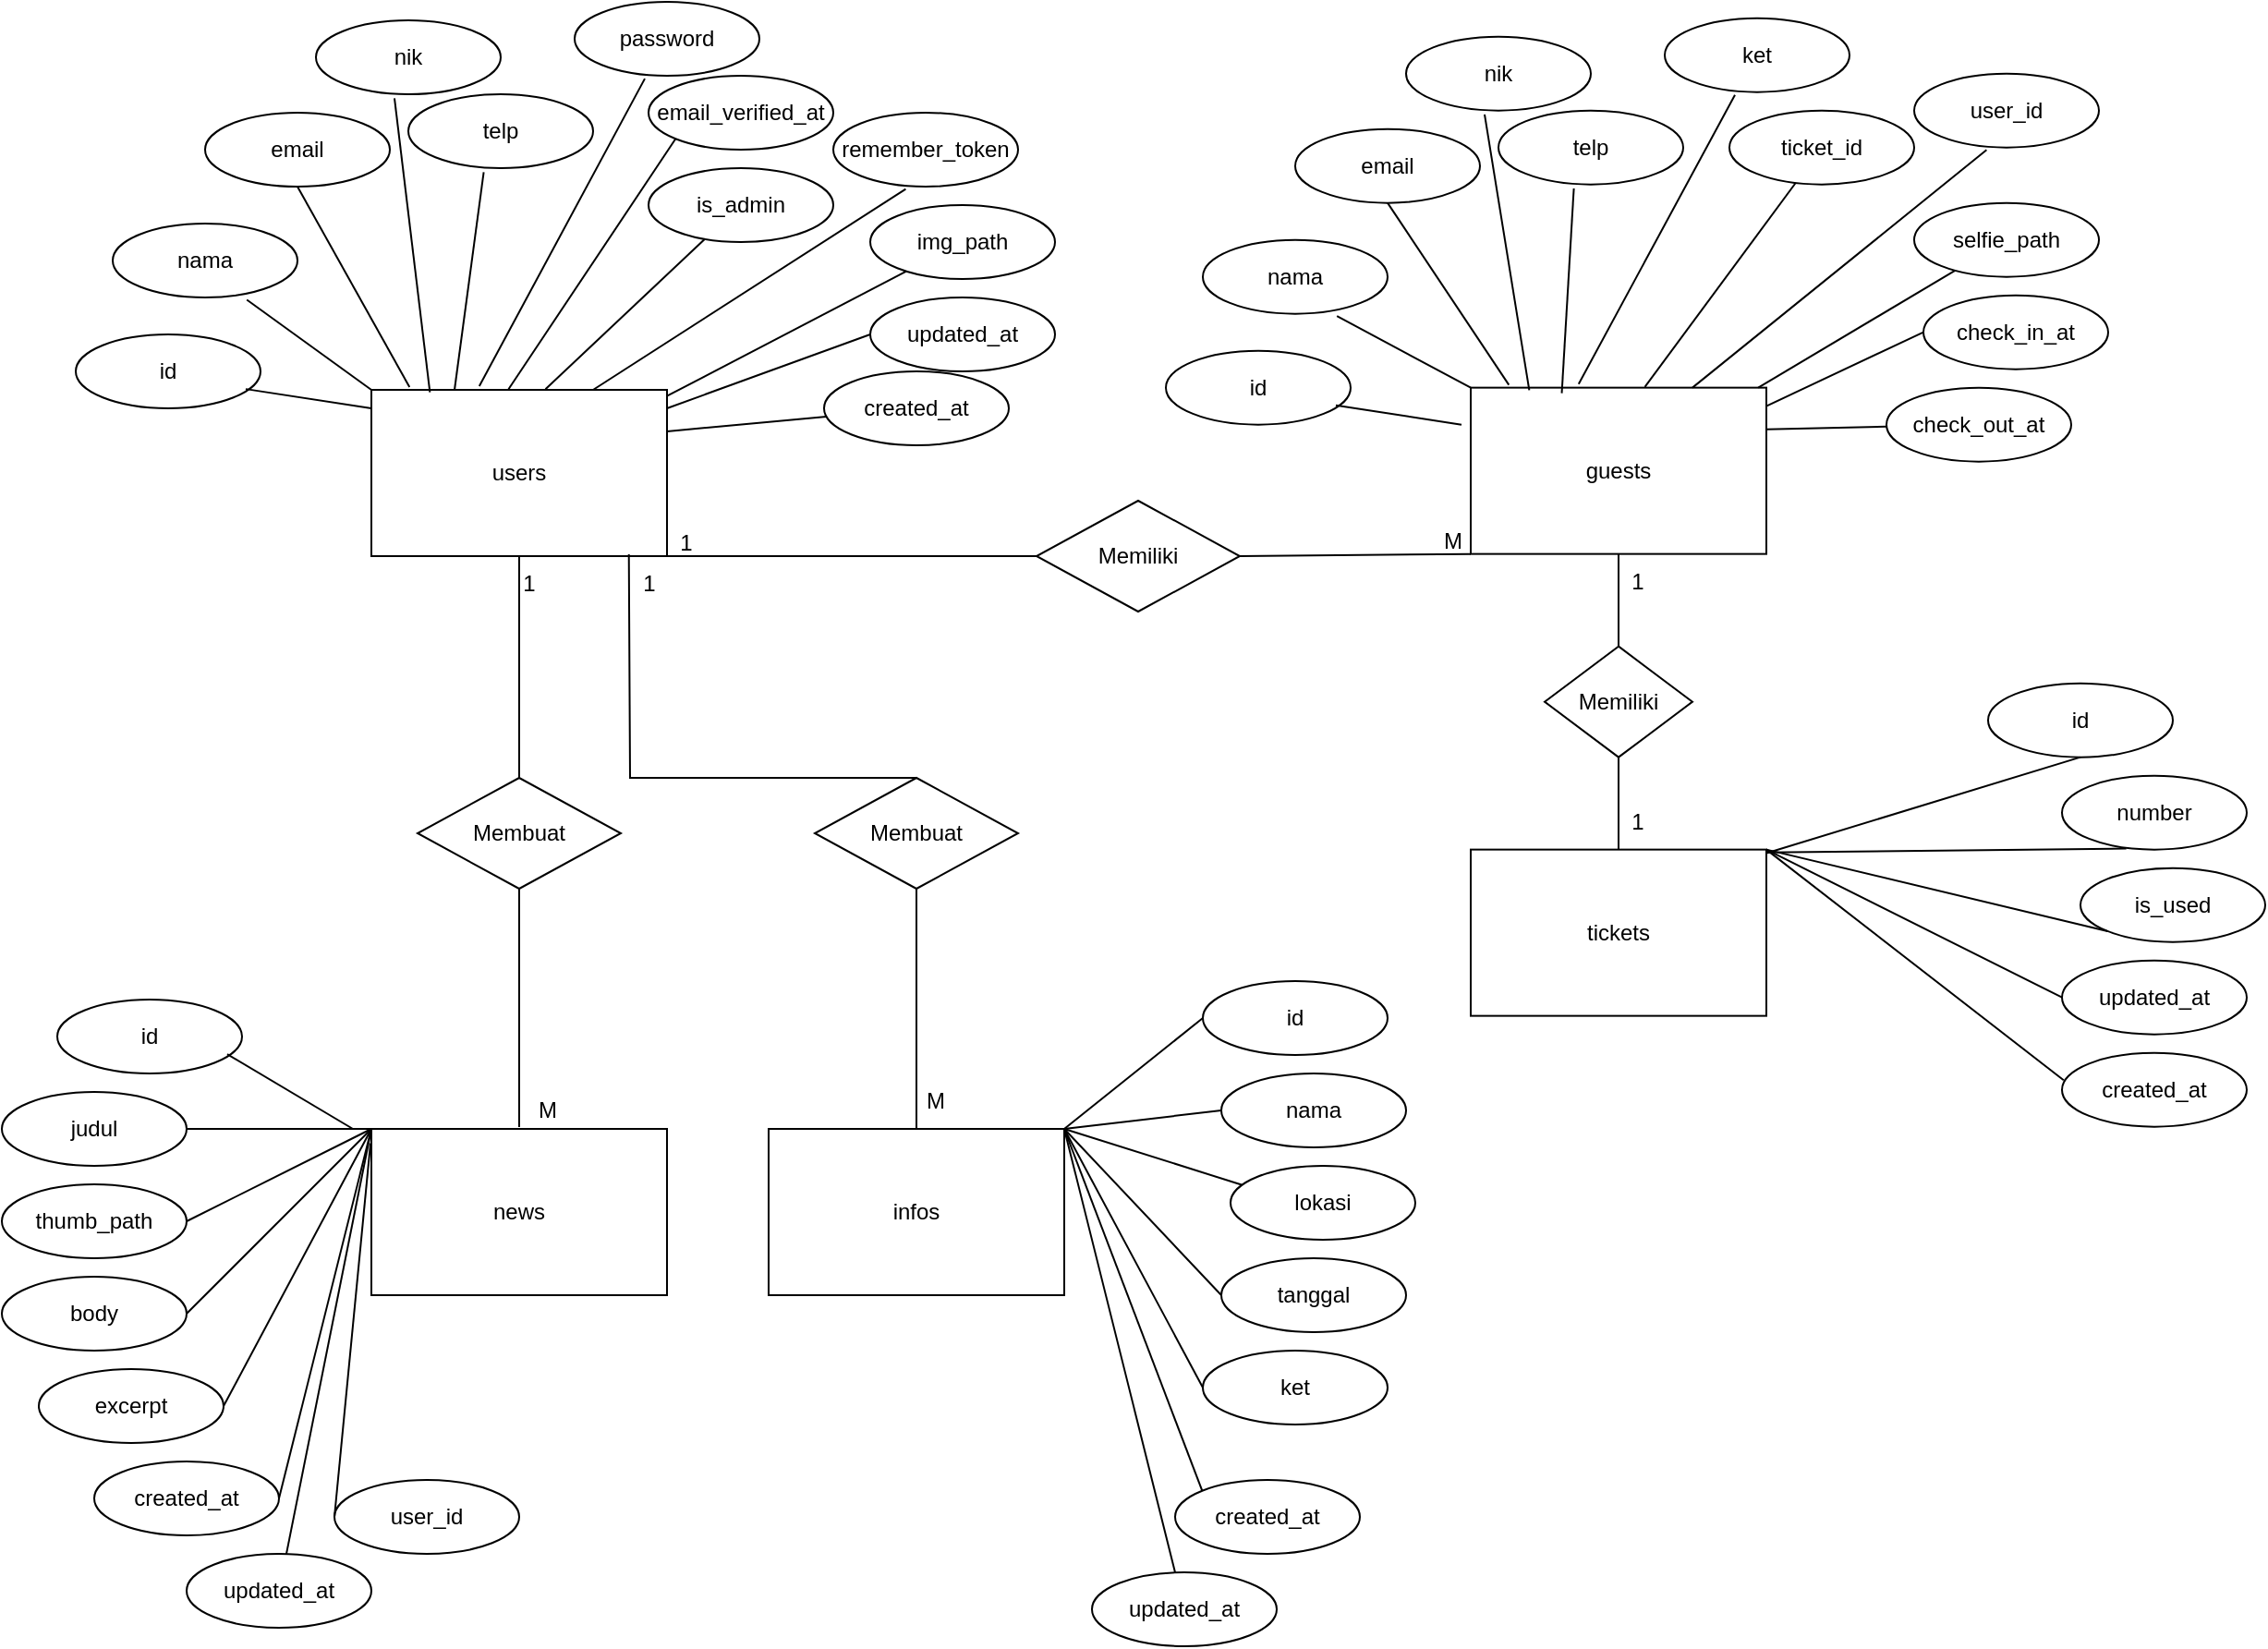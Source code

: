 <mxfile version="24.6.0" type="device" pages="2">
  <diagram name="Page-1" id="GPNKMh0xjXjDVwFQdJ_C">
    <mxGraphModel dx="1386" dy="793" grid="1" gridSize="10" guides="1" tooltips="1" connect="1" arrows="1" fold="1" page="1" pageScale="1" pageWidth="850" pageHeight="1100" math="0" shadow="0">
      <root>
        <mxCell id="0" />
        <mxCell id="1" parent="0" />
        <mxCell id="FPKgR_mp3HJGvwH1V2J1-1" value="id" style="ellipse;whiteSpace=wrap;html=1;align=center;" parent="1" vertex="1">
          <mxGeometry x="40" y="280" width="100" height="40" as="geometry" />
        </mxCell>
        <mxCell id="FPKgR_mp3HJGvwH1V2J1-2" value="users" style="whiteSpace=wrap;html=1;align=center;" parent="1" vertex="1">
          <mxGeometry x="200" y="310" width="160" height="90" as="geometry" />
        </mxCell>
        <mxCell id="FPKgR_mp3HJGvwH1V2J1-4" value="Memiliki" style="shape=rhombus;perimeter=rhombusPerimeter;whiteSpace=wrap;html=1;align=center;" parent="1" vertex="1">
          <mxGeometry x="560" y="370" width="110" height="60" as="geometry" />
        </mxCell>
        <mxCell id="FPKgR_mp3HJGvwH1V2J1-5" value="nama" style="ellipse;whiteSpace=wrap;html=1;align=center;" parent="1" vertex="1">
          <mxGeometry x="60" y="220" width="100" height="40" as="geometry" />
        </mxCell>
        <mxCell id="FPKgR_mp3HJGvwH1V2J1-6" value="email" style="ellipse;whiteSpace=wrap;html=1;align=center;" parent="1" vertex="1">
          <mxGeometry x="110" y="160" width="100" height="40" as="geometry" />
        </mxCell>
        <mxCell id="FPKgR_mp3HJGvwH1V2J1-7" value="is_admin" style="ellipse;whiteSpace=wrap;html=1;align=center;" parent="1" vertex="1">
          <mxGeometry x="350" y="190" width="100" height="40" as="geometry" />
        </mxCell>
        <mxCell id="FPKgR_mp3HJGvwH1V2J1-8" value="telp" style="ellipse;whiteSpace=wrap;html=1;align=center;" parent="1" vertex="1">
          <mxGeometry x="220" y="150" width="100" height="40" as="geometry" />
        </mxCell>
        <mxCell id="FPKgR_mp3HJGvwH1V2J1-9" value="nik" style="ellipse;whiteSpace=wrap;html=1;align=center;" parent="1" vertex="1">
          <mxGeometry x="170" y="110" width="100" height="40" as="geometry" />
        </mxCell>
        <mxCell id="FPKgR_mp3HJGvwH1V2J1-10" value="img_path" style="ellipse;whiteSpace=wrap;html=1;align=center;" parent="1" vertex="1">
          <mxGeometry x="470" y="210" width="100" height="40" as="geometry" />
        </mxCell>
        <mxCell id="FPKgR_mp3HJGvwH1V2J1-11" value="email_verified_at" style="ellipse;whiteSpace=wrap;html=1;align=center;" parent="1" vertex="1">
          <mxGeometry x="350" y="140" width="100" height="40" as="geometry" />
        </mxCell>
        <mxCell id="FPKgR_mp3HJGvwH1V2J1-12" value="password" style="ellipse;whiteSpace=wrap;html=1;align=center;" parent="1" vertex="1">
          <mxGeometry x="310" y="100" width="100" height="40" as="geometry" />
        </mxCell>
        <mxCell id="FPKgR_mp3HJGvwH1V2J1-14" value="created_at" style="ellipse;whiteSpace=wrap;html=1;align=center;" parent="1" vertex="1">
          <mxGeometry x="445" y="300" width="100" height="40" as="geometry" />
        </mxCell>
        <mxCell id="FPKgR_mp3HJGvwH1V2J1-15" value="updated_at" style="ellipse;whiteSpace=wrap;html=1;align=center;" parent="1" vertex="1">
          <mxGeometry x="470" y="260" width="100" height="40" as="geometry" />
        </mxCell>
        <mxCell id="FPKgR_mp3HJGvwH1V2J1-17" value="remember_token" style="ellipse;whiteSpace=wrap;html=1;align=center;" parent="1" vertex="1">
          <mxGeometry x="450" y="160" width="100" height="40" as="geometry" />
        </mxCell>
        <mxCell id="FPKgR_mp3HJGvwH1V2J1-21" value="" style="endArrow=none;html=1;rounded=0;entryX=0.92;entryY=0.739;entryDx=0;entryDy=0;entryPerimeter=0;" parent="1" target="FPKgR_mp3HJGvwH1V2J1-1" edge="1">
          <mxGeometry width="50" height="50" relative="1" as="geometry">
            <mxPoint x="200" y="320" as="sourcePoint" />
            <mxPoint x="470" y="400" as="targetPoint" />
          </mxGeometry>
        </mxCell>
        <mxCell id="FPKgR_mp3HJGvwH1V2J1-22" value="" style="endArrow=none;html=1;rounded=0;entryX=0.5;entryY=1;entryDx=0;entryDy=0;exitX=0.129;exitY=-0.017;exitDx=0;exitDy=0;exitPerimeter=0;" parent="1" source="FPKgR_mp3HJGvwH1V2J1-2" target="FPKgR_mp3HJGvwH1V2J1-6" edge="1">
          <mxGeometry width="50" height="50" relative="1" as="geometry">
            <mxPoint x="210" y="330" as="sourcePoint" />
            <mxPoint x="162" y="300" as="targetPoint" />
          </mxGeometry>
        </mxCell>
        <mxCell id="FPKgR_mp3HJGvwH1V2J1-23" value="" style="endArrow=none;html=1;rounded=0;entryX=0.38;entryY=1.039;entryDx=0;entryDy=0;entryPerimeter=0;exitX=0.365;exitY=-0.022;exitDx=0;exitDy=0;exitPerimeter=0;" parent="1" source="FPKgR_mp3HJGvwH1V2J1-2" target="FPKgR_mp3HJGvwH1V2J1-12" edge="1">
          <mxGeometry width="50" height="50" relative="1" as="geometry">
            <mxPoint x="220" y="340" as="sourcePoint" />
            <mxPoint x="172" y="310" as="targetPoint" />
          </mxGeometry>
        </mxCell>
        <mxCell id="FPKgR_mp3HJGvwH1V2J1-24" value="" style="endArrow=none;html=1;rounded=0;entryX=0.726;entryY=1.032;entryDx=0;entryDy=0;entryPerimeter=0;exitX=0;exitY=0;exitDx=0;exitDy=0;" parent="1" source="FPKgR_mp3HJGvwH1V2J1-2" target="FPKgR_mp3HJGvwH1V2J1-5" edge="1">
          <mxGeometry width="50" height="50" relative="1" as="geometry">
            <mxPoint x="230" y="350" as="sourcePoint" />
            <mxPoint x="182" y="320" as="targetPoint" />
          </mxGeometry>
        </mxCell>
        <mxCell id="FPKgR_mp3HJGvwH1V2J1-25" value="" style="endArrow=none;html=1;rounded=0;entryX=0.425;entryY=1.054;entryDx=0;entryDy=0;exitX=0.198;exitY=0.015;exitDx=0;exitDy=0;exitPerimeter=0;entryPerimeter=0;" parent="1" source="FPKgR_mp3HJGvwH1V2J1-2" target="FPKgR_mp3HJGvwH1V2J1-9" edge="1">
          <mxGeometry width="50" height="50" relative="1" as="geometry">
            <mxPoint x="231" y="318" as="sourcePoint" />
            <mxPoint x="200" y="190" as="targetPoint" />
          </mxGeometry>
        </mxCell>
        <mxCell id="FPKgR_mp3HJGvwH1V2J1-26" value="" style="endArrow=none;html=1;rounded=0;entryX=0.408;entryY=1.054;entryDx=0;entryDy=0;entryPerimeter=0;" parent="1" target="FPKgR_mp3HJGvwH1V2J1-8" edge="1">
          <mxGeometry width="50" height="50" relative="1" as="geometry">
            <mxPoint x="245" y="310" as="sourcePoint" />
            <mxPoint x="273" y="154" as="targetPoint" />
          </mxGeometry>
        </mxCell>
        <mxCell id="FPKgR_mp3HJGvwH1V2J1-27" value="" style="endArrow=none;html=1;rounded=0;entryX=0;entryY=1;entryDx=0;entryDy=0;exitX=0.464;exitY=-0.004;exitDx=0;exitDy=0;exitPerimeter=0;" parent="1" source="FPKgR_mp3HJGvwH1V2J1-2" target="FPKgR_mp3HJGvwH1V2J1-11" edge="1">
          <mxGeometry width="50" height="50" relative="1" as="geometry">
            <mxPoint x="268" y="318" as="sourcePoint" />
            <mxPoint x="418" y="152" as="targetPoint" />
          </mxGeometry>
        </mxCell>
        <mxCell id="FPKgR_mp3HJGvwH1V2J1-28" value="" style="endArrow=none;html=1;rounded=0;exitX=0.589;exitY=-0.004;exitDx=0;exitDy=0;exitPerimeter=0;" parent="1" source="FPKgR_mp3HJGvwH1V2J1-2" target="FPKgR_mp3HJGvwH1V2J1-7" edge="1">
          <mxGeometry width="50" height="50" relative="1" as="geometry">
            <mxPoint x="284" y="320" as="sourcePoint" />
            <mxPoint x="455" y="170" as="targetPoint" />
          </mxGeometry>
        </mxCell>
        <mxCell id="FPKgR_mp3HJGvwH1V2J1-29" value="" style="endArrow=none;html=1;rounded=0;" parent="1" source="FPKgR_mp3HJGvwH1V2J1-2" target="FPKgR_mp3HJGvwH1V2J1-10" edge="1">
          <mxGeometry width="50" height="50" relative="1" as="geometry">
            <mxPoint x="304" y="320" as="sourcePoint" />
            <mxPoint x="416" y="238" as="targetPoint" />
          </mxGeometry>
        </mxCell>
        <mxCell id="FPKgR_mp3HJGvwH1V2J1-31" value="" style="endArrow=none;html=1;rounded=0;exitX=0.75;exitY=0;exitDx=0;exitDy=0;entryX=0.392;entryY=1.033;entryDx=0;entryDy=0;entryPerimeter=0;" parent="1" source="FPKgR_mp3HJGvwH1V2J1-2" target="FPKgR_mp3HJGvwH1V2J1-17" edge="1">
          <mxGeometry width="50" height="50" relative="1" as="geometry">
            <mxPoint x="380" y="332" as="sourcePoint" />
            <mxPoint x="530" y="190" as="targetPoint" />
          </mxGeometry>
        </mxCell>
        <mxCell id="FPKgR_mp3HJGvwH1V2J1-32" value="" style="endArrow=none;html=1;rounded=0;entryX=0;entryY=0.5;entryDx=0;entryDy=0;exitX=1;exitY=0.111;exitDx=0;exitDy=0;exitPerimeter=0;" parent="1" source="FPKgR_mp3HJGvwH1V2J1-2" target="FPKgR_mp3HJGvwH1V2J1-15" edge="1">
          <mxGeometry width="50" height="50" relative="1" as="geometry">
            <mxPoint x="390" y="342" as="sourcePoint" />
            <mxPoint x="525" y="270" as="targetPoint" />
          </mxGeometry>
        </mxCell>
        <mxCell id="FPKgR_mp3HJGvwH1V2J1-33" value="" style="endArrow=none;html=1;rounded=0;exitX=1;exitY=0.25;exitDx=0;exitDy=0;" parent="1" source="FPKgR_mp3HJGvwH1V2J1-2" target="FPKgR_mp3HJGvwH1V2J1-14" edge="1">
          <mxGeometry width="50" height="50" relative="1" as="geometry">
            <mxPoint x="400" y="352" as="sourcePoint" />
            <mxPoint x="535" y="280" as="targetPoint" />
          </mxGeometry>
        </mxCell>
        <mxCell id="FPKgR_mp3HJGvwH1V2J1-55" value="id" style="ellipse;whiteSpace=wrap;html=1;align=center;" parent="1" vertex="1">
          <mxGeometry x="630" y="288.82" width="100" height="40" as="geometry" />
        </mxCell>
        <mxCell id="FPKgR_mp3HJGvwH1V2J1-56" value="guests" style="whiteSpace=wrap;html=1;align=center;" parent="1" vertex="1">
          <mxGeometry x="795" y="308.82" width="160" height="90" as="geometry" />
        </mxCell>
        <mxCell id="FPKgR_mp3HJGvwH1V2J1-57" value="nama" style="ellipse;whiteSpace=wrap;html=1;align=center;" parent="1" vertex="1">
          <mxGeometry x="650" y="228.82" width="100" height="40" as="geometry" />
        </mxCell>
        <mxCell id="FPKgR_mp3HJGvwH1V2J1-58" value="email" style="ellipse;whiteSpace=wrap;html=1;align=center;" parent="1" vertex="1">
          <mxGeometry x="700" y="168.82" width="100" height="40" as="geometry" />
        </mxCell>
        <mxCell id="FPKgR_mp3HJGvwH1V2J1-59" value="ticket_id" style="ellipse;whiteSpace=wrap;html=1;align=center;" parent="1" vertex="1">
          <mxGeometry x="935" y="158.82" width="100" height="40" as="geometry" />
        </mxCell>
        <mxCell id="FPKgR_mp3HJGvwH1V2J1-60" value="telp" style="ellipse;whiteSpace=wrap;html=1;align=center;" parent="1" vertex="1">
          <mxGeometry x="810" y="158.82" width="100" height="40" as="geometry" />
        </mxCell>
        <mxCell id="FPKgR_mp3HJGvwH1V2J1-61" value="nik" style="ellipse;whiteSpace=wrap;html=1;align=center;" parent="1" vertex="1">
          <mxGeometry x="760" y="118.82" width="100" height="40" as="geometry" />
        </mxCell>
        <mxCell id="FPKgR_mp3HJGvwH1V2J1-62" value="selfie_path" style="ellipse;whiteSpace=wrap;html=1;align=center;" parent="1" vertex="1">
          <mxGeometry x="1035" y="208.82" width="100" height="40" as="geometry" />
        </mxCell>
        <mxCell id="FPKgR_mp3HJGvwH1V2J1-64" value="ket" style="ellipse;whiteSpace=wrap;html=1;align=center;" parent="1" vertex="1">
          <mxGeometry x="900" y="108.82" width="100" height="40" as="geometry" />
        </mxCell>
        <mxCell id="FPKgR_mp3HJGvwH1V2J1-65" value="check_out_at" style="ellipse;whiteSpace=wrap;html=1;align=center;" parent="1" vertex="1">
          <mxGeometry x="1020" y="308.82" width="100" height="40" as="geometry" />
        </mxCell>
        <mxCell id="FPKgR_mp3HJGvwH1V2J1-66" value="check_in_at" style="ellipse;whiteSpace=wrap;html=1;align=center;" parent="1" vertex="1">
          <mxGeometry x="1040" y="258.82" width="100" height="40" as="geometry" />
        </mxCell>
        <mxCell id="FPKgR_mp3HJGvwH1V2J1-67" value="user_id" style="ellipse;whiteSpace=wrap;html=1;align=center;" parent="1" vertex="1">
          <mxGeometry x="1035" y="138.82" width="100" height="40" as="geometry" />
        </mxCell>
        <mxCell id="FPKgR_mp3HJGvwH1V2J1-68" value="" style="endArrow=none;html=1;rounded=0;entryX=0.92;entryY=0.739;entryDx=0;entryDy=0;entryPerimeter=0;" parent="1" target="FPKgR_mp3HJGvwH1V2J1-55" edge="1">
          <mxGeometry width="50" height="50" relative="1" as="geometry">
            <mxPoint x="790" y="328.82" as="sourcePoint" />
            <mxPoint x="1060" y="408.82" as="targetPoint" />
          </mxGeometry>
        </mxCell>
        <mxCell id="FPKgR_mp3HJGvwH1V2J1-69" value="" style="endArrow=none;html=1;rounded=0;entryX=0.5;entryY=1;entryDx=0;entryDy=0;exitX=0.129;exitY=-0.017;exitDx=0;exitDy=0;exitPerimeter=0;" parent="1" source="FPKgR_mp3HJGvwH1V2J1-56" target="FPKgR_mp3HJGvwH1V2J1-58" edge="1">
          <mxGeometry width="50" height="50" relative="1" as="geometry">
            <mxPoint x="800" y="338.82" as="sourcePoint" />
            <mxPoint x="752" y="308.82" as="targetPoint" />
          </mxGeometry>
        </mxCell>
        <mxCell id="FPKgR_mp3HJGvwH1V2J1-70" value="" style="endArrow=none;html=1;rounded=0;entryX=0.38;entryY=1.039;entryDx=0;entryDy=0;entryPerimeter=0;exitX=0.365;exitY=-0.022;exitDx=0;exitDy=0;exitPerimeter=0;" parent="1" source="FPKgR_mp3HJGvwH1V2J1-56" target="FPKgR_mp3HJGvwH1V2J1-64" edge="1">
          <mxGeometry width="50" height="50" relative="1" as="geometry">
            <mxPoint x="810" y="348.82" as="sourcePoint" />
            <mxPoint x="762" y="318.82" as="targetPoint" />
          </mxGeometry>
        </mxCell>
        <mxCell id="FPKgR_mp3HJGvwH1V2J1-71" value="" style="endArrow=none;html=1;rounded=0;entryX=0.726;entryY=1.032;entryDx=0;entryDy=0;entryPerimeter=0;exitX=0;exitY=0;exitDx=0;exitDy=0;" parent="1" source="FPKgR_mp3HJGvwH1V2J1-56" target="FPKgR_mp3HJGvwH1V2J1-57" edge="1">
          <mxGeometry width="50" height="50" relative="1" as="geometry">
            <mxPoint x="820" y="358.82" as="sourcePoint" />
            <mxPoint x="772" y="328.82" as="targetPoint" />
          </mxGeometry>
        </mxCell>
        <mxCell id="FPKgR_mp3HJGvwH1V2J1-72" value="" style="endArrow=none;html=1;rounded=0;entryX=0.425;entryY=1.054;entryDx=0;entryDy=0;exitX=0.198;exitY=0.015;exitDx=0;exitDy=0;exitPerimeter=0;entryPerimeter=0;" parent="1" source="FPKgR_mp3HJGvwH1V2J1-56" target="FPKgR_mp3HJGvwH1V2J1-61" edge="1">
          <mxGeometry width="50" height="50" relative="1" as="geometry">
            <mxPoint x="821" y="326.82" as="sourcePoint" />
            <mxPoint x="790" y="198.82" as="targetPoint" />
          </mxGeometry>
        </mxCell>
        <mxCell id="FPKgR_mp3HJGvwH1V2J1-73" value="" style="endArrow=none;html=1;rounded=0;entryX=0.408;entryY=1.054;entryDx=0;entryDy=0;entryPerimeter=0;exitX=0.308;exitY=0.033;exitDx=0;exitDy=0;exitPerimeter=0;" parent="1" source="FPKgR_mp3HJGvwH1V2J1-56" target="FPKgR_mp3HJGvwH1V2J1-60" edge="1">
          <mxGeometry width="50" height="50" relative="1" as="geometry">
            <mxPoint x="835" y="318.82" as="sourcePoint" />
            <mxPoint x="863" y="162.82" as="targetPoint" />
          </mxGeometry>
        </mxCell>
        <mxCell id="FPKgR_mp3HJGvwH1V2J1-75" value="" style="endArrow=none;html=1;rounded=0;exitX=0.589;exitY=-0.004;exitDx=0;exitDy=0;exitPerimeter=0;" parent="1" source="FPKgR_mp3HJGvwH1V2J1-56" target="FPKgR_mp3HJGvwH1V2J1-59" edge="1">
          <mxGeometry width="50" height="50" relative="1" as="geometry">
            <mxPoint x="874" y="328.82" as="sourcePoint" />
            <mxPoint x="1045" y="178.82" as="targetPoint" />
          </mxGeometry>
        </mxCell>
        <mxCell id="FPKgR_mp3HJGvwH1V2J1-76" value="" style="endArrow=none;html=1;rounded=0;" parent="1" source="FPKgR_mp3HJGvwH1V2J1-56" target="FPKgR_mp3HJGvwH1V2J1-62" edge="1">
          <mxGeometry width="50" height="50" relative="1" as="geometry">
            <mxPoint x="894" y="328.82" as="sourcePoint" />
            <mxPoint x="1006" y="246.82" as="targetPoint" />
          </mxGeometry>
        </mxCell>
        <mxCell id="FPKgR_mp3HJGvwH1V2J1-77" value="" style="endArrow=none;html=1;rounded=0;exitX=0.75;exitY=0;exitDx=0;exitDy=0;entryX=0.392;entryY=1.033;entryDx=0;entryDy=0;entryPerimeter=0;" parent="1" source="FPKgR_mp3HJGvwH1V2J1-56" target="FPKgR_mp3HJGvwH1V2J1-67" edge="1">
          <mxGeometry width="50" height="50" relative="1" as="geometry">
            <mxPoint x="970" y="340.82" as="sourcePoint" />
            <mxPoint x="1120" y="198.82" as="targetPoint" />
          </mxGeometry>
        </mxCell>
        <mxCell id="FPKgR_mp3HJGvwH1V2J1-78" value="" style="endArrow=none;html=1;rounded=0;entryX=0;entryY=0.5;entryDx=0;entryDy=0;exitX=1;exitY=0.111;exitDx=0;exitDy=0;exitPerimeter=0;" parent="1" source="FPKgR_mp3HJGvwH1V2J1-56" target="FPKgR_mp3HJGvwH1V2J1-66" edge="1">
          <mxGeometry width="50" height="50" relative="1" as="geometry">
            <mxPoint x="980" y="350.82" as="sourcePoint" />
            <mxPoint x="1115" y="278.82" as="targetPoint" />
          </mxGeometry>
        </mxCell>
        <mxCell id="FPKgR_mp3HJGvwH1V2J1-79" value="" style="endArrow=none;html=1;rounded=0;exitX=1;exitY=0.25;exitDx=0;exitDy=0;" parent="1" source="FPKgR_mp3HJGvwH1V2J1-56" target="FPKgR_mp3HJGvwH1V2J1-65" edge="1">
          <mxGeometry width="50" height="50" relative="1" as="geometry">
            <mxPoint x="990" y="360.82" as="sourcePoint" />
            <mxPoint x="1125" y="288.82" as="targetPoint" />
          </mxGeometry>
        </mxCell>
        <mxCell id="FPKgR_mp3HJGvwH1V2J1-101" value="id" style="ellipse;whiteSpace=wrap;html=1;align=center;" parent="1" vertex="1">
          <mxGeometry x="30" y="640" width="100" height="40" as="geometry" />
        </mxCell>
        <mxCell id="FPKgR_mp3HJGvwH1V2J1-102" value="news" style="whiteSpace=wrap;html=1;align=center;" parent="1" vertex="1">
          <mxGeometry x="200" y="710" width="160" height="90" as="geometry" />
        </mxCell>
        <mxCell id="FPKgR_mp3HJGvwH1V2J1-103" value="judul" style="ellipse;whiteSpace=wrap;html=1;align=center;" parent="1" vertex="1">
          <mxGeometry y="690" width="100" height="40" as="geometry" />
        </mxCell>
        <mxCell id="FPKgR_mp3HJGvwH1V2J1-104" value="thumb_path" style="ellipse;whiteSpace=wrap;html=1;align=center;" parent="1" vertex="1">
          <mxGeometry y="740" width="100" height="40" as="geometry" />
        </mxCell>
        <mxCell id="FPKgR_mp3HJGvwH1V2J1-105" value="updated_at" style="ellipse;whiteSpace=wrap;html=1;align=center;" parent="1" vertex="1">
          <mxGeometry x="100" y="940" width="100" height="40" as="geometry" />
        </mxCell>
        <mxCell id="FPKgR_mp3HJGvwH1V2J1-106" value="excerpt" style="ellipse;whiteSpace=wrap;html=1;align=center;" parent="1" vertex="1">
          <mxGeometry x="20" y="840" width="100" height="40" as="geometry" />
        </mxCell>
        <mxCell id="FPKgR_mp3HJGvwH1V2J1-107" value="body" style="ellipse;whiteSpace=wrap;html=1;align=center;" parent="1" vertex="1">
          <mxGeometry y="790" width="100" height="40" as="geometry" />
        </mxCell>
        <mxCell id="FPKgR_mp3HJGvwH1V2J1-109" value="created_at" style="ellipse;whiteSpace=wrap;html=1;align=center;" parent="1" vertex="1">
          <mxGeometry x="50" y="890" width="100" height="40" as="geometry" />
        </mxCell>
        <mxCell id="FPKgR_mp3HJGvwH1V2J1-112" value="user_id" style="ellipse;whiteSpace=wrap;html=1;align=center;" parent="1" vertex="1">
          <mxGeometry x="180" y="900" width="100" height="40" as="geometry" />
        </mxCell>
        <mxCell id="FPKgR_mp3HJGvwH1V2J1-113" value="" style="endArrow=none;html=1;rounded=0;entryX=0.92;entryY=0.739;entryDx=0;entryDy=0;entryPerimeter=0;" parent="1" target="FPKgR_mp3HJGvwH1V2J1-101" edge="1">
          <mxGeometry width="50" height="50" relative="1" as="geometry">
            <mxPoint x="190" y="710" as="sourcePoint" />
            <mxPoint x="460" y="800" as="targetPoint" />
          </mxGeometry>
        </mxCell>
        <mxCell id="FPKgR_mp3HJGvwH1V2J1-114" value="" style="endArrow=none;html=1;rounded=0;entryX=1;entryY=0.5;entryDx=0;entryDy=0;exitX=0;exitY=0;exitDx=0;exitDy=0;" parent="1" source="FPKgR_mp3HJGvwH1V2J1-102" target="FPKgR_mp3HJGvwH1V2J1-104" edge="1">
          <mxGeometry width="50" height="50" relative="1" as="geometry">
            <mxPoint x="200" y="730" as="sourcePoint" />
            <mxPoint x="152" y="700" as="targetPoint" />
          </mxGeometry>
        </mxCell>
        <mxCell id="FPKgR_mp3HJGvwH1V2J1-115" value="" style="endArrow=none;html=1;rounded=0;entryX=1;entryY=0.5;entryDx=0;entryDy=0;exitX=0;exitY=0;exitDx=0;exitDy=0;" parent="1" source="FPKgR_mp3HJGvwH1V2J1-102" target="FPKgR_mp3HJGvwH1V2J1-109" edge="1">
          <mxGeometry width="50" height="50" relative="1" as="geometry">
            <mxPoint x="300" y="700" as="sourcePoint" />
            <mxPoint x="162" y="710" as="targetPoint" />
          </mxGeometry>
        </mxCell>
        <mxCell id="FPKgR_mp3HJGvwH1V2J1-116" value="" style="endArrow=none;html=1;rounded=0;entryX=1;entryY=0.5;entryDx=0;entryDy=0;exitX=0;exitY=0;exitDx=0;exitDy=0;" parent="1" source="FPKgR_mp3HJGvwH1V2J1-102" target="FPKgR_mp3HJGvwH1V2J1-103" edge="1">
          <mxGeometry width="50" height="50" relative="1" as="geometry">
            <mxPoint x="220" y="750" as="sourcePoint" />
            <mxPoint x="172" y="720" as="targetPoint" />
          </mxGeometry>
        </mxCell>
        <mxCell id="FPKgR_mp3HJGvwH1V2J1-117" value="" style="endArrow=none;html=1;rounded=0;entryX=1;entryY=0.5;entryDx=0;entryDy=0;exitX=0;exitY=0;exitDx=0;exitDy=0;" parent="1" source="FPKgR_mp3HJGvwH1V2J1-102" target="FPKgR_mp3HJGvwH1V2J1-107" edge="1">
          <mxGeometry width="50" height="50" relative="1" as="geometry">
            <mxPoint x="221" y="718" as="sourcePoint" />
            <mxPoint x="190" y="590" as="targetPoint" />
          </mxGeometry>
        </mxCell>
        <mxCell id="FPKgR_mp3HJGvwH1V2J1-118" value="" style="endArrow=none;html=1;rounded=0;exitX=0;exitY=0;exitDx=0;exitDy=0;entryX=1;entryY=0.5;entryDx=0;entryDy=0;" parent="1" source="FPKgR_mp3HJGvwH1V2J1-102" target="FPKgR_mp3HJGvwH1V2J1-106" edge="1">
          <mxGeometry width="50" height="50" relative="1" as="geometry">
            <mxPoint x="235" y="710" as="sourcePoint" />
            <mxPoint x="260" y="650" as="targetPoint" />
          </mxGeometry>
        </mxCell>
        <mxCell id="FPKgR_mp3HJGvwH1V2J1-119" value="" style="endArrow=none;html=1;rounded=0;exitX=0;exitY=0;exitDx=0;exitDy=0;" parent="1" source="FPKgR_mp3HJGvwH1V2J1-102" target="FPKgR_mp3HJGvwH1V2J1-105" edge="1">
          <mxGeometry width="50" height="50" relative="1" as="geometry">
            <mxPoint x="320" y="710" as="sourcePoint" />
            <mxPoint x="445" y="570" as="targetPoint" />
          </mxGeometry>
        </mxCell>
        <mxCell id="FPKgR_mp3HJGvwH1V2J1-121" value="" style="endArrow=none;html=1;rounded=0;exitX=-0.003;exitY=0.087;exitDx=0;exitDy=0;entryX=0;entryY=0.5;entryDx=0;entryDy=0;exitPerimeter=0;" parent="1" source="FPKgR_mp3HJGvwH1V2J1-102" target="FPKgR_mp3HJGvwH1V2J1-112" edge="1">
          <mxGeometry width="50" height="50" relative="1" as="geometry">
            <mxPoint x="370" y="732" as="sourcePoint" />
            <mxPoint x="520" y="590" as="targetPoint" />
          </mxGeometry>
        </mxCell>
        <mxCell id="FPKgR_mp3HJGvwH1V2J1-124" value="id" style="ellipse;whiteSpace=wrap;html=1;align=center;" parent="1" vertex="1">
          <mxGeometry x="1075" y="468.82" width="100" height="40" as="geometry" />
        </mxCell>
        <mxCell id="FPKgR_mp3HJGvwH1V2J1-125" value="tickets" style="whiteSpace=wrap;html=1;align=center;" parent="1" vertex="1">
          <mxGeometry x="795" y="558.82" width="160" height="90" as="geometry" />
        </mxCell>
        <mxCell id="FPKgR_mp3HJGvwH1V2J1-126" value="number" style="ellipse;whiteSpace=wrap;html=1;align=center;" parent="1" vertex="1">
          <mxGeometry x="1115" y="518.82" width="100" height="40" as="geometry" />
        </mxCell>
        <mxCell id="FPKgR_mp3HJGvwH1V2J1-127" value="is_used" style="ellipse;whiteSpace=wrap;html=1;align=center;" parent="1" vertex="1">
          <mxGeometry x="1125" y="568.82" width="100" height="40" as="geometry" />
        </mxCell>
        <mxCell id="FPKgR_mp3HJGvwH1V2J1-129" value="updated_at" style="ellipse;whiteSpace=wrap;html=1;align=center;" parent="1" vertex="1">
          <mxGeometry x="1115" y="618.82" width="100" height="40" as="geometry" />
        </mxCell>
        <mxCell id="FPKgR_mp3HJGvwH1V2J1-130" value="created_at" style="ellipse;whiteSpace=wrap;html=1;align=center;" parent="1" vertex="1">
          <mxGeometry x="1115" y="668.82" width="100" height="40" as="geometry" />
        </mxCell>
        <mxCell id="FPKgR_mp3HJGvwH1V2J1-133" value="" style="endArrow=none;html=1;rounded=0;entryX=0.5;entryY=1;entryDx=0;entryDy=0;exitX=0.998;exitY=0.023;exitDx=0;exitDy=0;exitPerimeter=0;" parent="1" source="FPKgR_mp3HJGvwH1V2J1-125" target="FPKgR_mp3HJGvwH1V2J1-124" edge="1">
          <mxGeometry width="50" height="50" relative="1" as="geometry">
            <mxPoint x="795" y="578.82" as="sourcePoint" />
            <mxPoint x="1065" y="658.82" as="targetPoint" />
          </mxGeometry>
        </mxCell>
        <mxCell id="FPKgR_mp3HJGvwH1V2J1-134" value="" style="endArrow=none;html=1;rounded=0;entryX=0;entryY=1;entryDx=0;entryDy=0;exitX=1;exitY=0;exitDx=0;exitDy=0;" parent="1" source="FPKgR_mp3HJGvwH1V2J1-125" target="FPKgR_mp3HJGvwH1V2J1-127" edge="1">
          <mxGeometry width="50" height="50" relative="1" as="geometry">
            <mxPoint x="805" y="588.82" as="sourcePoint" />
            <mxPoint x="757" y="558.82" as="targetPoint" />
          </mxGeometry>
        </mxCell>
        <mxCell id="FPKgR_mp3HJGvwH1V2J1-136" value="" style="endArrow=none;html=1;rounded=0;entryX=0.348;entryY=0.987;entryDx=0;entryDy=0;entryPerimeter=0;exitX=0.998;exitY=0.017;exitDx=0;exitDy=0;exitPerimeter=0;" parent="1" source="FPKgR_mp3HJGvwH1V2J1-125" target="FPKgR_mp3HJGvwH1V2J1-126" edge="1">
          <mxGeometry width="50" height="50" relative="1" as="geometry">
            <mxPoint x="825" y="608.82" as="sourcePoint" />
            <mxPoint x="777" y="578.82" as="targetPoint" />
          </mxGeometry>
        </mxCell>
        <mxCell id="FPKgR_mp3HJGvwH1V2J1-137" value="" style="endArrow=none;html=1;rounded=0;exitX=1;exitY=0;exitDx=0;exitDy=0;entryX=0.009;entryY=0.371;entryDx=0;entryDy=0;entryPerimeter=0;" parent="1" source="FPKgR_mp3HJGvwH1V2J1-125" target="FPKgR_mp3HJGvwH1V2J1-130" edge="1">
          <mxGeometry width="50" height="50" relative="1" as="geometry">
            <mxPoint x="826" y="576.82" as="sourcePoint" />
            <mxPoint x="1125" y="688.82" as="targetPoint" />
          </mxGeometry>
        </mxCell>
        <mxCell id="FPKgR_mp3HJGvwH1V2J1-138" value="" style="endArrow=none;html=1;rounded=0;exitX=1;exitY=0;exitDx=0;exitDy=0;entryX=0;entryY=0.5;entryDx=0;entryDy=0;" parent="1" source="FPKgR_mp3HJGvwH1V2J1-125" target="FPKgR_mp3HJGvwH1V2J1-129" edge="1">
          <mxGeometry width="50" height="50" relative="1" as="geometry">
            <mxPoint x="840" y="568.82" as="sourcePoint" />
            <mxPoint x="865" y="508.82" as="targetPoint" />
          </mxGeometry>
        </mxCell>
        <mxCell id="FPKgR_mp3HJGvwH1V2J1-142" style="edgeStyle=orthogonalEdgeStyle;rounded=0;orthogonalLoop=1;jettySize=auto;html=1;exitX=0.5;exitY=1;exitDx=0;exitDy=0;" parent="1" source="FPKgR_mp3HJGvwH1V2J1-130" target="FPKgR_mp3HJGvwH1V2J1-130" edge="1">
          <mxGeometry relative="1" as="geometry" />
        </mxCell>
        <mxCell id="FPKgR_mp3HJGvwH1V2J1-155" value="id" style="ellipse;whiteSpace=wrap;html=1;align=center;" parent="1" vertex="1">
          <mxGeometry x="650" y="630" width="100" height="40" as="geometry" />
        </mxCell>
        <mxCell id="FPKgR_mp3HJGvwH1V2J1-156" value="infos" style="whiteSpace=wrap;html=1;align=center;" parent="1" vertex="1">
          <mxGeometry x="415" y="710" width="160" height="90" as="geometry" />
        </mxCell>
        <mxCell id="FPKgR_mp3HJGvwH1V2J1-157" value="nama" style="ellipse;whiteSpace=wrap;html=1;align=center;" parent="1" vertex="1">
          <mxGeometry x="660" y="680" width="100" height="40" as="geometry" />
        </mxCell>
        <mxCell id="FPKgR_mp3HJGvwH1V2J1-158" value="lokasi" style="ellipse;whiteSpace=wrap;html=1;align=center;" parent="1" vertex="1">
          <mxGeometry x="665" y="730" width="100" height="40" as="geometry" />
        </mxCell>
        <mxCell id="FPKgR_mp3HJGvwH1V2J1-159" value="updated_at" style="ellipse;whiteSpace=wrap;html=1;align=center;" parent="1" vertex="1">
          <mxGeometry x="590" y="950" width="100" height="40" as="geometry" />
        </mxCell>
        <mxCell id="FPKgR_mp3HJGvwH1V2J1-160" value="ket" style="ellipse;whiteSpace=wrap;html=1;align=center;" parent="1" vertex="1">
          <mxGeometry x="650" y="830" width="100" height="40" as="geometry" />
        </mxCell>
        <mxCell id="FPKgR_mp3HJGvwH1V2J1-161" value="tanggal" style="ellipse;whiteSpace=wrap;html=1;align=center;" parent="1" vertex="1">
          <mxGeometry x="660" y="780" width="100" height="40" as="geometry" />
        </mxCell>
        <mxCell id="FPKgR_mp3HJGvwH1V2J1-162" value="created_at" style="ellipse;whiteSpace=wrap;html=1;align=center;" parent="1" vertex="1">
          <mxGeometry x="635" y="900" width="100" height="40" as="geometry" />
        </mxCell>
        <mxCell id="FPKgR_mp3HJGvwH1V2J1-164" value="" style="endArrow=none;html=1;rounded=0;entryX=0;entryY=0.5;entryDx=0;entryDy=0;exitX=1;exitY=0;exitDx=0;exitDy=0;" parent="1" source="FPKgR_mp3HJGvwH1V2J1-156" target="FPKgR_mp3HJGvwH1V2J1-155" edge="1">
          <mxGeometry width="50" height="50" relative="1" as="geometry">
            <mxPoint x="600" y="860" as="sourcePoint" />
            <mxPoint x="870" y="940" as="targetPoint" />
          </mxGeometry>
        </mxCell>
        <mxCell id="FPKgR_mp3HJGvwH1V2J1-165" value="" style="endArrow=none;html=1;rounded=0;entryX=0.06;entryY=0.256;entryDx=0;entryDy=0;exitX=1;exitY=0;exitDx=0;exitDy=0;entryPerimeter=0;" parent="1" source="FPKgR_mp3HJGvwH1V2J1-156" target="FPKgR_mp3HJGvwH1V2J1-158" edge="1">
          <mxGeometry width="50" height="50" relative="1" as="geometry">
            <mxPoint x="610" y="870" as="sourcePoint" />
            <mxPoint x="562" y="840" as="targetPoint" />
          </mxGeometry>
        </mxCell>
        <mxCell id="FPKgR_mp3HJGvwH1V2J1-166" value="" style="endArrow=none;html=1;rounded=0;exitX=1;exitY=0;exitDx=0;exitDy=0;entryX=0;entryY=0;entryDx=0;entryDy=0;" parent="1" source="FPKgR_mp3HJGvwH1V2J1-156" target="FPKgR_mp3HJGvwH1V2J1-162" edge="1">
          <mxGeometry width="50" height="50" relative="1" as="geometry">
            <mxPoint x="710" y="840" as="sourcePoint" />
            <mxPoint x="790" y="1110" as="targetPoint" />
          </mxGeometry>
        </mxCell>
        <mxCell id="FPKgR_mp3HJGvwH1V2J1-167" value="" style="endArrow=none;html=1;rounded=0;entryX=0;entryY=0.5;entryDx=0;entryDy=0;exitX=1;exitY=0;exitDx=0;exitDy=0;" parent="1" source="FPKgR_mp3HJGvwH1V2J1-156" target="FPKgR_mp3HJGvwH1V2J1-157" edge="1">
          <mxGeometry width="50" height="50" relative="1" as="geometry">
            <mxPoint x="630" y="890" as="sourcePoint" />
            <mxPoint x="582" y="860" as="targetPoint" />
          </mxGeometry>
        </mxCell>
        <mxCell id="FPKgR_mp3HJGvwH1V2J1-168" value="" style="endArrow=none;html=1;rounded=0;entryX=0;entryY=0.5;entryDx=0;entryDy=0;exitX=1;exitY=0;exitDx=0;exitDy=0;" parent="1" source="FPKgR_mp3HJGvwH1V2J1-156" target="FPKgR_mp3HJGvwH1V2J1-161" edge="1">
          <mxGeometry width="50" height="50" relative="1" as="geometry">
            <mxPoint x="631" y="858" as="sourcePoint" />
            <mxPoint x="600" y="730" as="targetPoint" />
          </mxGeometry>
        </mxCell>
        <mxCell id="FPKgR_mp3HJGvwH1V2J1-169" value="" style="endArrow=none;html=1;rounded=0;exitX=1;exitY=0;exitDx=0;exitDy=0;entryX=0;entryY=0.5;entryDx=0;entryDy=0;" parent="1" source="FPKgR_mp3HJGvwH1V2J1-156" target="FPKgR_mp3HJGvwH1V2J1-160" edge="1">
          <mxGeometry width="50" height="50" relative="1" as="geometry">
            <mxPoint x="645" y="850" as="sourcePoint" />
            <mxPoint x="670" y="790" as="targetPoint" />
          </mxGeometry>
        </mxCell>
        <mxCell id="FPKgR_mp3HJGvwH1V2J1-170" value="" style="endArrow=none;html=1;rounded=0;exitX=1;exitY=0;exitDx=0;exitDy=0;" parent="1" source="FPKgR_mp3HJGvwH1V2J1-156" target="FPKgR_mp3HJGvwH1V2J1-159" edge="1">
          <mxGeometry width="50" height="50" relative="1" as="geometry">
            <mxPoint x="730" y="850" as="sourcePoint" />
            <mxPoint x="855" y="710" as="targetPoint" />
          </mxGeometry>
        </mxCell>
        <mxCell id="FPKgR_mp3HJGvwH1V2J1-172" value="" style="endArrow=none;html=1;rounded=0;entryX=0;entryY=0.5;entryDx=0;entryDy=0;exitX=1;exitY=1;exitDx=0;exitDy=0;" parent="1" source="FPKgR_mp3HJGvwH1V2J1-2" target="FPKgR_mp3HJGvwH1V2J1-4" edge="1">
          <mxGeometry width="50" height="50" relative="1" as="geometry">
            <mxPoint x="710" y="520" as="sourcePoint" />
            <mxPoint x="760" y="470" as="targetPoint" />
          </mxGeometry>
        </mxCell>
        <mxCell id="FPKgR_mp3HJGvwH1V2J1-173" value="" style="endArrow=none;html=1;rounded=0;entryX=1;entryY=0.5;entryDx=0;entryDy=0;exitX=0;exitY=1;exitDx=0;exitDy=0;" parent="1" source="FPKgR_mp3HJGvwH1V2J1-56" target="FPKgR_mp3HJGvwH1V2J1-4" edge="1">
          <mxGeometry width="50" height="50" relative="1" as="geometry">
            <mxPoint x="370" y="410" as="sourcePoint" />
            <mxPoint x="570" y="410" as="targetPoint" />
          </mxGeometry>
        </mxCell>
        <mxCell id="FPKgR_mp3HJGvwH1V2J1-174" value="1" style="text;html=1;align=center;verticalAlign=middle;resizable=0;points=[];autosize=1;strokeColor=none;fillColor=none;" parent="1" vertex="1">
          <mxGeometry x="355" y="378" width="30" height="30" as="geometry" />
        </mxCell>
        <mxCell id="FPKgR_mp3HJGvwH1V2J1-175" value="M" style="text;html=1;align=center;verticalAlign=middle;resizable=0;points=[];autosize=1;strokeColor=none;fillColor=none;" parent="1" vertex="1">
          <mxGeometry x="770" y="376.82" width="30" height="30" as="geometry" />
        </mxCell>
        <mxCell id="FPKgR_mp3HJGvwH1V2J1-176" value="" style="endArrow=none;html=1;rounded=0;entryX=0.5;entryY=0;entryDx=0;entryDy=0;exitX=0.5;exitY=1;exitDx=0;exitDy=0;" parent="1" source="FPKgR_mp3HJGvwH1V2J1-56" target="FPKgR_mp3HJGvwH1V2J1-177" edge="1">
          <mxGeometry width="50" height="50" relative="1" as="geometry">
            <mxPoint x="805" y="408.82" as="sourcePoint" />
            <mxPoint x="615" y="408.82" as="targetPoint" />
          </mxGeometry>
        </mxCell>
        <mxCell id="FPKgR_mp3HJGvwH1V2J1-177" value="Memiliki" style="shape=rhombus;perimeter=rhombusPerimeter;whiteSpace=wrap;html=1;align=center;" parent="1" vertex="1">
          <mxGeometry x="835" y="448.82" width="80" height="60" as="geometry" />
        </mxCell>
        <mxCell id="FPKgR_mp3HJGvwH1V2J1-180" value="" style="endArrow=none;html=1;rounded=0;entryX=0.5;entryY=1;entryDx=0;entryDy=0;exitX=0.5;exitY=0;exitDx=0;exitDy=0;" parent="1" source="FPKgR_mp3HJGvwH1V2J1-125" target="FPKgR_mp3HJGvwH1V2J1-177" edge="1">
          <mxGeometry width="50" height="50" relative="1" as="geometry">
            <mxPoint x="885" y="408.82" as="sourcePoint" />
            <mxPoint x="885" y="458.82" as="targetPoint" />
          </mxGeometry>
        </mxCell>
        <mxCell id="FPKgR_mp3HJGvwH1V2J1-181" value="1" style="text;html=1;align=center;verticalAlign=middle;resizable=0;points=[];autosize=1;strokeColor=none;fillColor=none;" parent="1" vertex="1">
          <mxGeometry x="870" y="398.82" width="30" height="30" as="geometry" />
        </mxCell>
        <mxCell id="FPKgR_mp3HJGvwH1V2J1-182" value="1" style="text;html=1;align=center;verticalAlign=middle;resizable=0;points=[];autosize=1;strokeColor=none;fillColor=none;" parent="1" vertex="1">
          <mxGeometry x="870" y="528.82" width="30" height="30" as="geometry" />
        </mxCell>
        <mxCell id="FPKgR_mp3HJGvwH1V2J1-185" value="Membuat" style="shape=rhombus;perimeter=rhombusPerimeter;whiteSpace=wrap;html=1;align=center;" parent="1" vertex="1">
          <mxGeometry x="225" y="520" width="110" height="60" as="geometry" />
        </mxCell>
        <mxCell id="FPKgR_mp3HJGvwH1V2J1-186" value="" style="endArrow=none;html=1;rounded=0;entryX=0.5;entryY=0;entryDx=0;entryDy=0;exitX=0.5;exitY=1;exitDx=0;exitDy=0;" parent="1" source="FPKgR_mp3HJGvwH1V2J1-2" target="FPKgR_mp3HJGvwH1V2J1-185" edge="1">
          <mxGeometry width="50" height="50" relative="1" as="geometry">
            <mxPoint x="370" y="410" as="sourcePoint" />
            <mxPoint x="570" y="410" as="targetPoint" />
          </mxGeometry>
        </mxCell>
        <mxCell id="FPKgR_mp3HJGvwH1V2J1-187" value="" style="endArrow=none;html=1;rounded=0;exitX=0.5;exitY=1;exitDx=0;exitDy=0;" parent="1" source="FPKgR_mp3HJGvwH1V2J1-185" edge="1">
          <mxGeometry width="50" height="50" relative="1" as="geometry">
            <mxPoint x="219.05" y="545" as="sourcePoint" />
            <mxPoint x="280" y="709" as="targetPoint" />
          </mxGeometry>
        </mxCell>
        <mxCell id="FPKgR_mp3HJGvwH1V2J1-188" value="Membuat" style="shape=rhombus;perimeter=rhombusPerimeter;whiteSpace=wrap;html=1;align=center;" parent="1" vertex="1">
          <mxGeometry x="440" y="520" width="110" height="60" as="geometry" />
        </mxCell>
        <mxCell id="FPKgR_mp3HJGvwH1V2J1-189" value="1" style="text;html=1;align=center;verticalAlign=middle;resizable=0;points=[];autosize=1;strokeColor=none;fillColor=none;" parent="1" vertex="1">
          <mxGeometry x="270" y="400" width="30" height="30" as="geometry" />
        </mxCell>
        <mxCell id="FPKgR_mp3HJGvwH1V2J1-190" value="M" style="text;html=1;align=center;verticalAlign=middle;resizable=0;points=[];autosize=1;strokeColor=none;fillColor=none;" parent="1" vertex="1">
          <mxGeometry x="280" y="685" width="30" height="30" as="geometry" />
        </mxCell>
        <mxCell id="FPKgR_mp3HJGvwH1V2J1-192" value="" style="endArrow=none;html=1;rounded=0;exitX=0.871;exitY=0.989;exitDx=0;exitDy=0;exitPerimeter=0;entryX=0.5;entryY=0;entryDx=0;entryDy=0;" parent="1" source="FPKgR_mp3HJGvwH1V2J1-2" target="FPKgR_mp3HJGvwH1V2J1-188" edge="1">
          <mxGeometry width="50" height="50" relative="1" as="geometry">
            <mxPoint x="290" y="410" as="sourcePoint" />
            <mxPoint x="340" y="480" as="targetPoint" />
            <Array as="points">
              <mxPoint x="340" y="520" />
            </Array>
          </mxGeometry>
        </mxCell>
        <mxCell id="FPKgR_mp3HJGvwH1V2J1-193" value="" style="endArrow=none;html=1;rounded=0;" parent="1" source="FPKgR_mp3HJGvwH1V2J1-188" target="FPKgR_mp3HJGvwH1V2J1-156" edge="1">
          <mxGeometry width="50" height="50" relative="1" as="geometry">
            <mxPoint x="494.67" y="581" as="sourcePoint" />
            <mxPoint x="494.67" y="710" as="targetPoint" />
          </mxGeometry>
        </mxCell>
        <mxCell id="FPKgR_mp3HJGvwH1V2J1-194" value="1" style="text;html=1;align=center;verticalAlign=middle;resizable=0;points=[];autosize=1;strokeColor=none;fillColor=none;" parent="1" vertex="1">
          <mxGeometry x="335" y="400" width="30" height="30" as="geometry" />
        </mxCell>
        <mxCell id="FPKgR_mp3HJGvwH1V2J1-195" value="M" style="text;html=1;align=center;verticalAlign=middle;resizable=0;points=[];autosize=1;strokeColor=none;fillColor=none;" parent="1" vertex="1">
          <mxGeometry x="490" y="680" width="30" height="30" as="geometry" />
        </mxCell>
      </root>
    </mxGraphModel>
  </diagram>
  <diagram id="3c65fCPv8TNTWx8gK_mc" name="Logiacal Record Structure">
    <mxGraphModel dx="1386" dy="793" grid="1" gridSize="10" guides="1" tooltips="1" connect="1" arrows="1" fold="1" page="1" pageScale="1" pageWidth="850" pageHeight="1100" math="0" shadow="0">
      <root>
        <mxCell id="0" />
        <mxCell id="1" parent="0" />
        <mxCell id="2b5u72hLcaEH6XAtHOc9-1" value="" style="group" vertex="1" connectable="0" parent="1">
          <mxGeometry x="30" y="50" width="160" height="386" as="geometry" />
        </mxCell>
        <mxCell id="-3eEzyvqdqmDRCVGYGOD-1" value="users" style="swimlane;fontStyle=0;childLayout=stackLayout;horizontal=1;startSize=26;horizontalStack=0;resizeParent=1;resizeParentMax=0;resizeLast=0;collapsible=1;marginBottom=0;align=center;fontSize=14;fillColor=#B3B3B3;fontColor=#333333;strokeColor=#666666;" vertex="1" parent="2b5u72hLcaEH6XAtHOc9-1">
          <mxGeometry width="160" height="386" as="geometry" />
        </mxCell>
        <mxCell id="-3eEzyvqdqmDRCVGYGOD-2" value="id" style="text;strokeColor=none;fillColor=none;spacingLeft=4;spacingRight=4;overflow=hidden;rotatable=0;points=[[0,0.5],[1,0.5]];portConstraint=eastwest;fontSize=12;whiteSpace=wrap;html=1;" vertex="1" parent="-3eEzyvqdqmDRCVGYGOD-1">
          <mxGeometry y="26" width="160" height="30" as="geometry" />
        </mxCell>
        <mxCell id="-3eEzyvqdqmDRCVGYGOD-3" value="nama" style="text;strokeColor=none;fillColor=none;spacingLeft=4;spacingRight=4;overflow=hidden;rotatable=0;points=[[0,0.5],[1,0.5]];portConstraint=eastwest;fontSize=12;whiteSpace=wrap;html=1;" vertex="1" parent="-3eEzyvqdqmDRCVGYGOD-1">
          <mxGeometry y="56" width="160" height="30" as="geometry" />
        </mxCell>
        <mxCell id="-3eEzyvqdqmDRCVGYGOD-4" value="email" style="text;strokeColor=none;fillColor=none;spacingLeft=4;spacingRight=4;overflow=hidden;rotatable=0;points=[[0,0.5],[1,0.5]];portConstraint=eastwest;fontSize=12;whiteSpace=wrap;html=1;" vertex="1" parent="-3eEzyvqdqmDRCVGYGOD-1">
          <mxGeometry y="86" width="160" height="30" as="geometry" />
        </mxCell>
        <mxCell id="-3eEzyvqdqmDRCVGYGOD-23" style="text;strokeColor=none;fillColor=none;spacingLeft=4;spacingRight=4;overflow=hidden;rotatable=0;points=[[0,0.5],[1,0.5]];portConstraint=eastwest;fontSize=12;whiteSpace=wrap;html=1;" vertex="1" parent="-3eEzyvqdqmDRCVGYGOD-1">
          <mxGeometry y="116" width="160" height="30" as="geometry" />
        </mxCell>
        <mxCell id="-3eEzyvqdqmDRCVGYGOD-24" style="text;strokeColor=none;fillColor=none;spacingLeft=4;spacingRight=4;overflow=hidden;rotatable=0;points=[[0,0.5],[1,0.5]];portConstraint=eastwest;fontSize=12;whiteSpace=wrap;html=1;" vertex="1" parent="-3eEzyvqdqmDRCVGYGOD-1">
          <mxGeometry y="146" width="160" height="30" as="geometry" />
        </mxCell>
        <mxCell id="-3eEzyvqdqmDRCVGYGOD-25" style="text;strokeColor=none;fillColor=none;spacingLeft=4;spacingRight=4;overflow=hidden;rotatable=0;points=[[0,0.5],[1,0.5]];portConstraint=eastwest;fontSize=12;whiteSpace=wrap;html=1;" vertex="1" parent="-3eEzyvqdqmDRCVGYGOD-1">
          <mxGeometry y="176" width="160" height="30" as="geometry" />
        </mxCell>
        <mxCell id="-3eEzyvqdqmDRCVGYGOD-32" style="text;strokeColor=none;fillColor=none;spacingLeft=4;spacingRight=4;overflow=hidden;rotatable=0;points=[[0,0.5],[1,0.5]];portConstraint=eastwest;fontSize=12;whiteSpace=wrap;html=1;" vertex="1" parent="-3eEzyvqdqmDRCVGYGOD-1">
          <mxGeometry y="206" width="160" height="30" as="geometry" />
        </mxCell>
        <mxCell id="-3eEzyvqdqmDRCVGYGOD-33" style="text;strokeColor=none;fillColor=none;spacingLeft=4;spacingRight=4;overflow=hidden;rotatable=0;points=[[0,0.5],[1,0.5]];portConstraint=eastwest;fontSize=12;whiteSpace=wrap;html=1;" vertex="1" parent="-3eEzyvqdqmDRCVGYGOD-1">
          <mxGeometry y="236" width="160" height="30" as="geometry" />
        </mxCell>
        <mxCell id="-3eEzyvqdqmDRCVGYGOD-34" style="text;strokeColor=none;fillColor=none;spacingLeft=4;spacingRight=4;overflow=hidden;rotatable=0;points=[[0,0.5],[1,0.5]];portConstraint=eastwest;fontSize=12;whiteSpace=wrap;html=1;" vertex="1" parent="-3eEzyvqdqmDRCVGYGOD-1">
          <mxGeometry y="266" width="160" height="30" as="geometry" />
        </mxCell>
        <mxCell id="-3eEzyvqdqmDRCVGYGOD-35" style="text;strokeColor=none;fillColor=none;spacingLeft=4;spacingRight=4;overflow=hidden;rotatable=0;points=[[0,0.5],[1,0.5]];portConstraint=eastwest;fontSize=12;whiteSpace=wrap;html=1;" vertex="1" parent="-3eEzyvqdqmDRCVGYGOD-1">
          <mxGeometry y="296" width="160" height="30" as="geometry" />
        </mxCell>
        <mxCell id="-3eEzyvqdqmDRCVGYGOD-36" style="text;strokeColor=none;fillColor=none;spacingLeft=4;spacingRight=4;overflow=hidden;rotatable=0;points=[[0,0.5],[1,0.5]];portConstraint=eastwest;fontSize=12;whiteSpace=wrap;html=1;" vertex="1" parent="-3eEzyvqdqmDRCVGYGOD-1">
          <mxGeometry y="326" width="160" height="30" as="geometry" />
        </mxCell>
        <mxCell id="-3eEzyvqdqmDRCVGYGOD-37" style="text;strokeColor=none;fillColor=none;spacingLeft=4;spacingRight=4;overflow=hidden;rotatable=0;points=[[0,0.5],[1,0.5]];portConstraint=eastwest;fontSize=12;whiteSpace=wrap;html=1;" vertex="1" parent="-3eEzyvqdqmDRCVGYGOD-1">
          <mxGeometry y="356" width="160" height="30" as="geometry" />
        </mxCell>
        <mxCell id="-3eEzyvqdqmDRCVGYGOD-20" value="is_admin" style="text;strokeColor=none;fillColor=none;spacingLeft=4;spacingRight=4;overflow=hidden;rotatable=0;points=[[0,0.5],[1,0.5]];portConstraint=eastwest;fontSize=12;whiteSpace=wrap;html=1;" vertex="1" parent="2b5u72hLcaEH6XAtHOc9-1">
          <mxGeometry y="116" width="160" height="30" as="geometry" />
        </mxCell>
        <mxCell id="-3eEzyvqdqmDRCVGYGOD-21" value="telp" style="text;strokeColor=none;fillColor=none;spacingLeft=4;spacingRight=4;overflow=hidden;rotatable=0;points=[[0,0.5],[1,0.5]];portConstraint=eastwest;fontSize=12;whiteSpace=wrap;html=1;" vertex="1" parent="2b5u72hLcaEH6XAtHOc9-1">
          <mxGeometry y="146" width="160" height="30" as="geometry" />
        </mxCell>
        <mxCell id="-3eEzyvqdqmDRCVGYGOD-22" value="nik" style="text;strokeColor=none;fillColor=none;spacingLeft=4;spacingRight=4;overflow=hidden;rotatable=0;points=[[0,0.5],[1,0.5]];portConstraint=eastwest;fontSize=12;whiteSpace=wrap;html=1;" vertex="1" parent="2b5u72hLcaEH6XAtHOc9-1">
          <mxGeometry y="176" width="160" height="30" as="geometry" />
        </mxCell>
        <mxCell id="-3eEzyvqdqmDRCVGYGOD-26" value="img_path" style="text;strokeColor=none;fillColor=none;spacingLeft=4;spacingRight=4;overflow=hidden;rotatable=0;points=[[0,0.5],[1,0.5]];portConstraint=eastwest;fontSize=12;whiteSpace=wrap;html=1;" vertex="1" parent="2b5u72hLcaEH6XAtHOc9-1">
          <mxGeometry y="206" width="160" height="30" as="geometry" />
        </mxCell>
        <mxCell id="-3eEzyvqdqmDRCVGYGOD-27" value="password" style="text;strokeColor=none;fillColor=none;spacingLeft=4;spacingRight=4;overflow=hidden;rotatable=0;points=[[0,0.5],[1,0.5]];portConstraint=eastwest;fontSize=12;whiteSpace=wrap;html=1;" vertex="1" parent="2b5u72hLcaEH6XAtHOc9-1">
          <mxGeometry y="236" width="160" height="30" as="geometry" />
        </mxCell>
        <mxCell id="-3eEzyvqdqmDRCVGYGOD-28" value="email_verified_at" style="text;strokeColor=none;fillColor=none;spacingLeft=4;spacingRight=4;overflow=hidden;rotatable=0;points=[[0,0.5],[1,0.5]];portConstraint=eastwest;fontSize=12;whiteSpace=wrap;html=1;" vertex="1" parent="2b5u72hLcaEH6XAtHOc9-1">
          <mxGeometry y="266" width="160" height="30" as="geometry" />
        </mxCell>
        <mxCell id="-3eEzyvqdqmDRCVGYGOD-29" value="remember_token" style="text;strokeColor=none;fillColor=none;spacingLeft=4;spacingRight=4;overflow=hidden;rotatable=0;points=[[0,0.5],[1,0.5]];portConstraint=eastwest;fontSize=12;whiteSpace=wrap;html=1;" vertex="1" parent="2b5u72hLcaEH6XAtHOc9-1">
          <mxGeometry y="296" width="160" height="30" as="geometry" />
        </mxCell>
        <mxCell id="-3eEzyvqdqmDRCVGYGOD-30" value="updated_at" style="text;strokeColor=none;fillColor=none;spacingLeft=4;spacingRight=4;overflow=hidden;rotatable=0;points=[[0,0.5],[1,0.5]];portConstraint=eastwest;fontSize=12;whiteSpace=wrap;html=1;" vertex="1" parent="2b5u72hLcaEH6XAtHOc9-1">
          <mxGeometry y="326" width="160" height="30" as="geometry" />
        </mxCell>
        <mxCell id="-3eEzyvqdqmDRCVGYGOD-31" value="created_at" style="text;strokeColor=none;fillColor=none;spacingLeft=4;spacingRight=4;overflow=hidden;rotatable=0;points=[[0,0.5],[1,0.5]];portConstraint=eastwest;fontSize=12;whiteSpace=wrap;html=1;" vertex="1" parent="2b5u72hLcaEH6XAtHOc9-1">
          <mxGeometry y="356" width="160" height="30" as="geometry" />
        </mxCell>
        <mxCell id="2b5u72hLcaEH6XAtHOc9-2" value="guests" style="swimlane;fontStyle=0;childLayout=stackLayout;horizontal=1;startSize=26;horizontalStack=0;resizeParent=1;resizeParentMax=0;resizeLast=0;collapsible=1;marginBottom=0;align=center;fontSize=14;fillColor=#B3B3B3;fontColor=#333333;strokeColor=#666666;" vertex="1" parent="1">
          <mxGeometry x="360" y="20" width="160" height="356" as="geometry" />
        </mxCell>
        <mxCell id="2b5u72hLcaEH6XAtHOc9-3" value="id" style="text;strokeColor=none;fillColor=none;spacingLeft=4;spacingRight=4;overflow=hidden;rotatable=0;points=[[0,0.5],[1,0.5]];portConstraint=eastwest;fontSize=12;whiteSpace=wrap;html=1;" vertex="1" parent="2b5u72hLcaEH6XAtHOc9-2">
          <mxGeometry y="26" width="160" height="30" as="geometry" />
        </mxCell>
        <mxCell id="2b5u72hLcaEH6XAtHOc9-4" value="nama" style="text;strokeColor=none;fillColor=none;spacingLeft=4;spacingRight=4;overflow=hidden;rotatable=0;points=[[0,0.5],[1,0.5]];portConstraint=eastwest;fontSize=12;whiteSpace=wrap;html=1;" vertex="1" parent="2b5u72hLcaEH6XAtHOc9-2">
          <mxGeometry y="56" width="160" height="30" as="geometry" />
        </mxCell>
        <mxCell id="2b5u72hLcaEH6XAtHOc9-5" value="email" style="text;strokeColor=none;fillColor=none;spacingLeft=4;spacingRight=4;overflow=hidden;rotatable=0;points=[[0,0.5],[1,0.5]];portConstraint=eastwest;fontSize=12;whiteSpace=wrap;html=1;" vertex="1" parent="2b5u72hLcaEH6XAtHOc9-2">
          <mxGeometry y="86" width="160" height="30" as="geometry" />
        </mxCell>
        <mxCell id="b6P_iXJPO5lqSpd7Nqxh-4" value="nik" style="text;strokeColor=none;fillColor=none;spacingLeft=4;spacingRight=4;overflow=hidden;rotatable=0;points=[[0,0.5],[1,0.5]];portConstraint=eastwest;fontSize=12;whiteSpace=wrap;html=1;" vertex="1" parent="2b5u72hLcaEH6XAtHOc9-2">
          <mxGeometry y="116" width="160" height="30" as="geometry" />
        </mxCell>
        <mxCell id="b6P_iXJPO5lqSpd7Nqxh-6" value="telp" style="text;strokeColor=none;fillColor=none;spacingLeft=4;spacingRight=4;overflow=hidden;rotatable=0;points=[[0,0.5],[1,0.5]];portConstraint=eastwest;fontSize=12;whiteSpace=wrap;html=1;" vertex="1" parent="2b5u72hLcaEH6XAtHOc9-2">
          <mxGeometry y="146" width="160" height="30" as="geometry" />
        </mxCell>
        <mxCell id="b6P_iXJPO5lqSpd7Nqxh-5" value="ket" style="text;strokeColor=none;fillColor=none;spacingLeft=4;spacingRight=4;overflow=hidden;rotatable=0;points=[[0,0.5],[1,0.5]];portConstraint=eastwest;fontSize=12;whiteSpace=wrap;html=1;" vertex="1" parent="2b5u72hLcaEH6XAtHOc9-2">
          <mxGeometry y="176" width="160" height="30" as="geometry" />
        </mxCell>
        <mxCell id="VhTrifLN3vwnPO48b9Dg-6" value="ticket_id" style="text;strokeColor=none;fillColor=none;spacingLeft=4;spacingRight=4;overflow=hidden;rotatable=0;points=[[0,0.5],[1,0.5]];portConstraint=eastwest;fontSize=12;whiteSpace=wrap;html=1;" vertex="1" parent="2b5u72hLcaEH6XAtHOc9-2">
          <mxGeometry y="206" width="160" height="30" as="geometry" />
        </mxCell>
        <mxCell id="VhTrifLN3vwnPO48b9Dg-5" value="user_id" style="text;strokeColor=none;fillColor=none;spacingLeft=4;spacingRight=4;overflow=hidden;rotatable=0;points=[[0,0.5],[1,0.5]];portConstraint=eastwest;fontSize=12;whiteSpace=wrap;html=1;" vertex="1" parent="2b5u72hLcaEH6XAtHOc9-2">
          <mxGeometry y="236" width="160" height="30" as="geometry" />
        </mxCell>
        <mxCell id="VhTrifLN3vwnPO48b9Dg-4" value="selfie_path" style="text;strokeColor=none;fillColor=none;spacingLeft=4;spacingRight=4;overflow=hidden;rotatable=0;points=[[0,0.5],[1,0.5]];portConstraint=eastwest;fontSize=12;whiteSpace=wrap;html=1;" vertex="1" parent="2b5u72hLcaEH6XAtHOc9-2">
          <mxGeometry y="266" width="160" height="30" as="geometry" />
        </mxCell>
        <mxCell id="VhTrifLN3vwnPO48b9Dg-3" value="check_in_at" style="text;strokeColor=none;fillColor=none;spacingLeft=4;spacingRight=4;overflow=hidden;rotatable=0;points=[[0,0.5],[1,0.5]];portConstraint=eastwest;fontSize=12;whiteSpace=wrap;html=1;" vertex="1" parent="2b5u72hLcaEH6XAtHOc9-2">
          <mxGeometry y="296" width="160" height="30" as="geometry" />
        </mxCell>
        <mxCell id="VhTrifLN3vwnPO48b9Dg-2" value="checout_at" style="text;strokeColor=none;fillColor=none;spacingLeft=4;spacingRight=4;overflow=hidden;rotatable=0;points=[[0,0.5],[1,0.5]];portConstraint=eastwest;fontSize=12;whiteSpace=wrap;html=1;" vertex="1" parent="2b5u72hLcaEH6XAtHOc9-2">
          <mxGeometry y="326" width="160" height="30" as="geometry" />
        </mxCell>
        <mxCell id="2b5u72hLcaEH6XAtHOc9-15" value="tickets" style="swimlane;fontStyle=0;childLayout=stackLayout;horizontal=1;startSize=26;horizontalStack=0;resizeParent=1;resizeParentMax=0;resizeLast=0;collapsible=1;marginBottom=0;align=center;fontSize=14;fillColor=#B3B3B3;fontColor=#333333;strokeColor=#666666;" vertex="1" parent="1">
          <mxGeometry x="640" y="125" width="160" height="176" as="geometry" />
        </mxCell>
        <mxCell id="2b5u72hLcaEH6XAtHOc9-16" value="id" style="text;strokeColor=none;fillColor=none;spacingLeft=4;spacingRight=4;overflow=hidden;rotatable=0;points=[[0,0.5],[1,0.5]];portConstraint=eastwest;fontSize=12;whiteSpace=wrap;html=1;" vertex="1" parent="2b5u72hLcaEH6XAtHOc9-15">
          <mxGeometry y="26" width="160" height="30" as="geometry" />
        </mxCell>
        <mxCell id="2b5u72hLcaEH6XAtHOc9-17" value="number" style="text;strokeColor=none;fillColor=none;spacingLeft=4;spacingRight=4;overflow=hidden;rotatable=0;points=[[0,0.5],[1,0.5]];portConstraint=eastwest;fontSize=12;whiteSpace=wrap;html=1;" vertex="1" parent="2b5u72hLcaEH6XAtHOc9-15">
          <mxGeometry y="56" width="160" height="30" as="geometry" />
        </mxCell>
        <mxCell id="2b5u72hLcaEH6XAtHOc9-18" value="is_used" style="text;strokeColor=none;fillColor=none;spacingLeft=4;spacingRight=4;overflow=hidden;rotatable=0;points=[[0,0.5],[1,0.5]];portConstraint=eastwest;fontSize=12;whiteSpace=wrap;html=1;" vertex="1" parent="2b5u72hLcaEH6XAtHOc9-15">
          <mxGeometry y="86" width="160" height="30" as="geometry" />
        </mxCell>
        <mxCell id="1m0zFFGPPhcL3qwr4UkM-6" value="updated_at" style="text;strokeColor=none;fillColor=none;spacingLeft=4;spacingRight=4;overflow=hidden;rotatable=0;points=[[0,0.5],[1,0.5]];portConstraint=eastwest;fontSize=12;whiteSpace=wrap;html=1;" vertex="1" parent="2b5u72hLcaEH6XAtHOc9-15">
          <mxGeometry y="116" width="160" height="30" as="geometry" />
        </mxCell>
        <mxCell id="1m0zFFGPPhcL3qwr4UkM-5" value="created_at" style="text;strokeColor=none;fillColor=none;spacingLeft=4;spacingRight=4;overflow=hidden;rotatable=0;points=[[0,0.5],[1,0.5]];portConstraint=eastwest;fontSize=12;whiteSpace=wrap;html=1;" vertex="1" parent="2b5u72hLcaEH6XAtHOc9-15">
          <mxGeometry y="146" width="160" height="30" as="geometry" />
        </mxCell>
        <mxCell id="2b5u72hLcaEH6XAtHOc9-28" value="news" style="swimlane;fontStyle=0;childLayout=stackLayout;horizontal=1;startSize=26;horizontalStack=0;resizeParent=1;resizeParentMax=0;resizeLast=0;collapsible=1;marginBottom=0;align=center;fontSize=14;fillColor=#B3B3B3;fontColor=#333333;strokeColor=#666666;" vertex="1" parent="1">
          <mxGeometry x="330" y="470" width="160" height="266" as="geometry" />
        </mxCell>
        <mxCell id="2b5u72hLcaEH6XAtHOc9-29" value="id" style="text;strokeColor=none;fillColor=none;spacingLeft=4;spacingRight=4;overflow=hidden;rotatable=0;points=[[0,0.5],[1,0.5]];portConstraint=eastwest;fontSize=12;whiteSpace=wrap;html=1;" vertex="1" parent="2b5u72hLcaEH6XAtHOc9-28">
          <mxGeometry y="26" width="160" height="30" as="geometry" />
        </mxCell>
        <mxCell id="2b5u72hLcaEH6XAtHOc9-30" value="judul" style="text;strokeColor=none;fillColor=none;spacingLeft=4;spacingRight=4;overflow=hidden;rotatable=0;points=[[0,0.5],[1,0.5]];portConstraint=eastwest;fontSize=12;whiteSpace=wrap;html=1;" vertex="1" parent="2b5u72hLcaEH6XAtHOc9-28">
          <mxGeometry y="56" width="160" height="30" as="geometry" />
        </mxCell>
        <mxCell id="2b5u72hLcaEH6XAtHOc9-31" value="thumb_path" style="text;strokeColor=none;fillColor=none;spacingLeft=4;spacingRight=4;overflow=hidden;rotatable=0;points=[[0,0.5],[1,0.5]];portConstraint=eastwest;fontSize=12;whiteSpace=wrap;html=1;" vertex="1" parent="2b5u72hLcaEH6XAtHOc9-28">
          <mxGeometry y="86" width="160" height="30" as="geometry" />
        </mxCell>
        <mxCell id="X-VvKlJtXgaMBYeCbyxc-3" value="body" style="text;strokeColor=none;fillColor=none;spacingLeft=4;spacingRight=4;overflow=hidden;rotatable=0;points=[[0,0.5],[1,0.5]];portConstraint=eastwest;fontSize=12;whiteSpace=wrap;html=1;" vertex="1" parent="2b5u72hLcaEH6XAtHOc9-28">
          <mxGeometry y="116" width="160" height="30" as="geometry" />
        </mxCell>
        <mxCell id="X-VvKlJtXgaMBYeCbyxc-2" value="excerpt" style="text;strokeColor=none;fillColor=none;spacingLeft=4;spacingRight=4;overflow=hidden;rotatable=0;points=[[0,0.5],[1,0.5]];portConstraint=eastwest;fontSize=12;whiteSpace=wrap;html=1;" vertex="1" parent="2b5u72hLcaEH6XAtHOc9-28">
          <mxGeometry y="146" width="160" height="30" as="geometry" />
        </mxCell>
        <mxCell id="X-VvKlJtXgaMBYeCbyxc-1" value="created_at" style="text;strokeColor=none;fillColor=none;spacingLeft=4;spacingRight=4;overflow=hidden;rotatable=0;points=[[0,0.5],[1,0.5]];portConstraint=eastwest;fontSize=12;whiteSpace=wrap;html=1;" vertex="1" parent="2b5u72hLcaEH6XAtHOc9-28">
          <mxGeometry y="176" width="160" height="30" as="geometry" />
        </mxCell>
        <mxCell id="X-VvKlJtXgaMBYeCbyxc-5" value="updated_at" style="text;strokeColor=none;fillColor=none;spacingLeft=4;spacingRight=4;overflow=hidden;rotatable=0;points=[[0,0.5],[1,0.5]];portConstraint=eastwest;fontSize=12;whiteSpace=wrap;html=1;" vertex="1" parent="2b5u72hLcaEH6XAtHOc9-28">
          <mxGeometry y="206" width="160" height="30" as="geometry" />
        </mxCell>
        <mxCell id="X-VvKlJtXgaMBYeCbyxc-4" value="user_id" style="text;strokeColor=none;fillColor=none;spacingLeft=4;spacingRight=4;overflow=hidden;rotatable=0;points=[[0,0.5],[1,0.5]];portConstraint=eastwest;fontSize=12;whiteSpace=wrap;html=1;" vertex="1" parent="2b5u72hLcaEH6XAtHOc9-28">
          <mxGeometry y="236" width="160" height="30" as="geometry" />
        </mxCell>
        <mxCell id="2b5u72hLcaEH6XAtHOc9-41" value="infos" style="swimlane;fontStyle=0;childLayout=stackLayout;horizontal=1;startSize=26;horizontalStack=0;resizeParent=1;resizeParentMax=0;resizeLast=0;collapsible=1;marginBottom=0;align=center;fontSize=14;fillColor=#B3B3B3;fontColor=#333333;strokeColor=#666666;" vertex="1" parent="1">
          <mxGeometry x="40" y="470" width="160" height="236" as="geometry" />
        </mxCell>
        <mxCell id="2b5u72hLcaEH6XAtHOc9-42" value="id" style="text;strokeColor=none;fillColor=none;spacingLeft=4;spacingRight=4;overflow=hidden;rotatable=0;points=[[0,0.5],[1,0.5]];portConstraint=eastwest;fontSize=12;whiteSpace=wrap;html=1;" vertex="1" parent="2b5u72hLcaEH6XAtHOc9-41">
          <mxGeometry y="26" width="160" height="30" as="geometry" />
        </mxCell>
        <mxCell id="2b5u72hLcaEH6XAtHOc9-43" value="nama" style="text;strokeColor=none;fillColor=none;spacingLeft=4;spacingRight=4;overflow=hidden;rotatable=0;points=[[0,0.5],[1,0.5]];portConstraint=eastwest;fontSize=12;whiteSpace=wrap;html=1;" vertex="1" parent="2b5u72hLcaEH6XAtHOc9-41">
          <mxGeometry y="56" width="160" height="30" as="geometry" />
        </mxCell>
        <mxCell id="2b5u72hLcaEH6XAtHOc9-44" value="lokasi" style="text;strokeColor=none;fillColor=none;spacingLeft=4;spacingRight=4;overflow=hidden;rotatable=0;points=[[0,0.5],[1,0.5]];portConstraint=eastwest;fontSize=12;whiteSpace=wrap;html=1;" vertex="1" parent="2b5u72hLcaEH6XAtHOc9-41">
          <mxGeometry y="86" width="160" height="30" as="geometry" />
        </mxCell>
        <mxCell id="E0qiynIFGDnd4h7JveUZ-3" value="tanggal" style="text;strokeColor=none;fillColor=none;spacingLeft=4;spacingRight=4;overflow=hidden;rotatable=0;points=[[0,0.5],[1,0.5]];portConstraint=eastwest;fontSize=12;whiteSpace=wrap;html=1;" vertex="1" parent="2b5u72hLcaEH6XAtHOc9-41">
          <mxGeometry y="116" width="160" height="30" as="geometry" />
        </mxCell>
        <mxCell id="E0qiynIFGDnd4h7JveUZ-2" value="ket" style="text;strokeColor=none;fillColor=none;spacingLeft=4;spacingRight=4;overflow=hidden;rotatable=0;points=[[0,0.5],[1,0.5]];portConstraint=eastwest;fontSize=12;whiteSpace=wrap;html=1;" vertex="1" parent="2b5u72hLcaEH6XAtHOc9-41">
          <mxGeometry y="146" width="160" height="30" as="geometry" />
        </mxCell>
        <mxCell id="E0qiynIFGDnd4h7JveUZ-1" value="created_at" style="text;strokeColor=none;fillColor=none;spacingLeft=4;spacingRight=4;overflow=hidden;rotatable=0;points=[[0,0.5],[1,0.5]];portConstraint=eastwest;fontSize=12;whiteSpace=wrap;html=1;" vertex="1" parent="2b5u72hLcaEH6XAtHOc9-41">
          <mxGeometry y="176" width="160" height="30" as="geometry" />
        </mxCell>
        <mxCell id="E0qiynIFGDnd4h7JveUZ-4" value="updated_at" style="text;strokeColor=none;fillColor=none;spacingLeft=4;spacingRight=4;overflow=hidden;rotatable=0;points=[[0,0.5],[1,0.5]];portConstraint=eastwest;fontSize=12;whiteSpace=wrap;html=1;" vertex="1" parent="2b5u72hLcaEH6XAtHOc9-41">
          <mxGeometry y="206" width="160" height="30" as="geometry" />
        </mxCell>
        <mxCell id="Uwq1GEIJlJwkeFQ8Lu9C-1" value="" style="edgeStyle=orthogonalEdgeStyle;rounded=0;orthogonalLoop=1;jettySize=auto;html=1;entryX=0;entryY=0.5;entryDx=0;entryDy=0;strokeColor=default;endArrow=baseDash;endFill=0;" edge="1" parent="1" source="-3eEzyvqdqmDRCVGYGOD-2" target="VhTrifLN3vwnPO48b9Dg-5">
          <mxGeometry relative="1" as="geometry" />
        </mxCell>
        <mxCell id="Uwq1GEIJlJwkeFQ8Lu9C-7" value="" style="edgeStyle=orthogonalEdgeStyle;rounded=0;orthogonalLoop=1;jettySize=auto;html=1;entryX=0;entryY=0.5;entryDx=0;entryDy=0;endArrow=baseDash;endFill=0;" edge="1" parent="1" source="VhTrifLN3vwnPO48b9Dg-6" target="2b5u72hLcaEH6XAtHOc9-16">
          <mxGeometry relative="1" as="geometry">
            <Array as="points">
              <mxPoint x="550" y="241" />
              <mxPoint x="550" y="166" />
            </Array>
          </mxGeometry>
        </mxCell>
        <mxCell id="Uwq1GEIJlJwkeFQ8Lu9C-8" style="edgeStyle=orthogonalEdgeStyle;rounded=0;orthogonalLoop=1;jettySize=auto;html=1;endArrow=baseDash;endFill=0;" edge="1" parent="1" source="-3eEzyvqdqmDRCVGYGOD-3" target="X-VvKlJtXgaMBYeCbyxc-4">
          <mxGeometry relative="1" as="geometry" />
        </mxCell>
        <mxCell id="Uwq1GEIJlJwkeFQ8Lu9C-11" value="1" style="text;html=1;align=center;verticalAlign=middle;resizable=0;points=[];autosize=1;strokeColor=none;fillColor=none;" vertex="1" parent="1">
          <mxGeometry x="185" y="70" width="30" height="30" as="geometry" />
        </mxCell>
        <mxCell id="Uwq1GEIJlJwkeFQ8Lu9C-12" value="M" style="text;html=1;align=center;verticalAlign=middle;resizable=0;points=[];autosize=1;strokeColor=none;fillColor=none;" vertex="1" parent="1">
          <mxGeometry x="330" y="250" width="30" height="30" as="geometry" />
        </mxCell>
        <mxCell id="Uwq1GEIJlJwkeFQ8Lu9C-13" value="1" style="text;html=1;align=center;verticalAlign=middle;resizable=0;points=[];autosize=1;strokeColor=none;fillColor=none;" vertex="1" parent="1">
          <mxGeometry x="510" y="220" width="30" height="30" as="geometry" />
        </mxCell>
        <mxCell id="Uwq1GEIJlJwkeFQ8Lu9C-14" value="1" style="text;html=1;align=center;verticalAlign=middle;resizable=0;points=[];autosize=1;strokeColor=none;fillColor=none;" vertex="1" parent="1">
          <mxGeometry x="610" y="140" width="30" height="30" as="geometry" />
        </mxCell>
        <mxCell id="Uwq1GEIJlJwkeFQ8Lu9C-15" value="M" style="text;html=1;align=center;verticalAlign=middle;resizable=0;points=[];autosize=1;strokeColor=none;fillColor=none;" vertex="1" parent="1">
          <mxGeometry x="300" y="700" width="30" height="30" as="geometry" />
        </mxCell>
      </root>
    </mxGraphModel>
  </diagram>
</mxfile>
